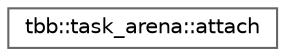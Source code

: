 digraph "类继承关系图"
{
 // LATEX_PDF_SIZE
  bgcolor="transparent";
  edge [fontname=Helvetica,fontsize=10,labelfontname=Helvetica,labelfontsize=10];
  node [fontname=Helvetica,fontsize=10,shape=box,height=0.2,width=0.4];
  rankdir="LR";
  Node0 [id="Node000000",label="tbb::task_arena::attach",height=0.2,width=0.4,color="grey40", fillcolor="white", style="filled",URL="$structtbb_1_1task__arena_1_1attach.html",tooltip="Tag class used to indicate the \"attaching\" constructor"];
}
